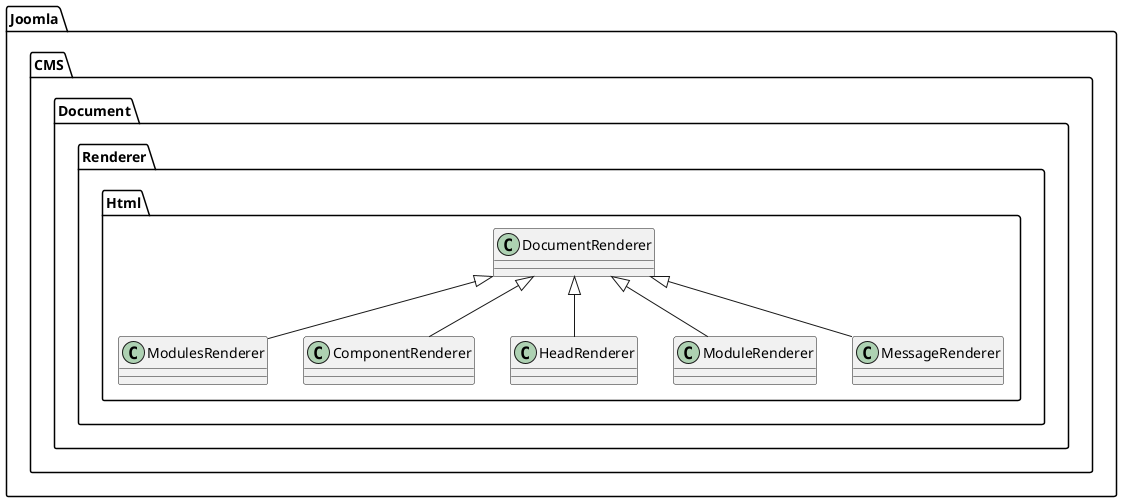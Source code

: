 @startuml
class Joomla.CMS.Document.Renderer.Html.ModulesRenderer
Joomla.CMS.Document.Renderer.Html.DocumentRenderer <|-- Joomla.CMS.Document.Renderer.Html.ModulesRenderer

class Joomla.CMS.Document.Renderer.Html.ComponentRenderer
Joomla.CMS.Document.Renderer.Html.DocumentRenderer <|-- Joomla.CMS.Document.Renderer.Html.ComponentRenderer
class Joomla.CMS.Document.Renderer.Html.HeadRenderer
Joomla.CMS.Document.Renderer.Html.DocumentRenderer <|-- Joomla.CMS.Document.Renderer.Html.HeadRenderer
class Joomla.CMS.Document.Renderer.Html.ModuleRenderer
Joomla.CMS.Document.Renderer.Html.DocumentRenderer <|-- Joomla.CMS.Document.Renderer.Html.ModuleRenderer
class Joomla.CMS.Document.Renderer.Html.MessageRenderer
Joomla.CMS.Document.Renderer.Html.DocumentRenderer <|-- Joomla.CMS.Document.Renderer.Html.MessageRenderer
@enduml
